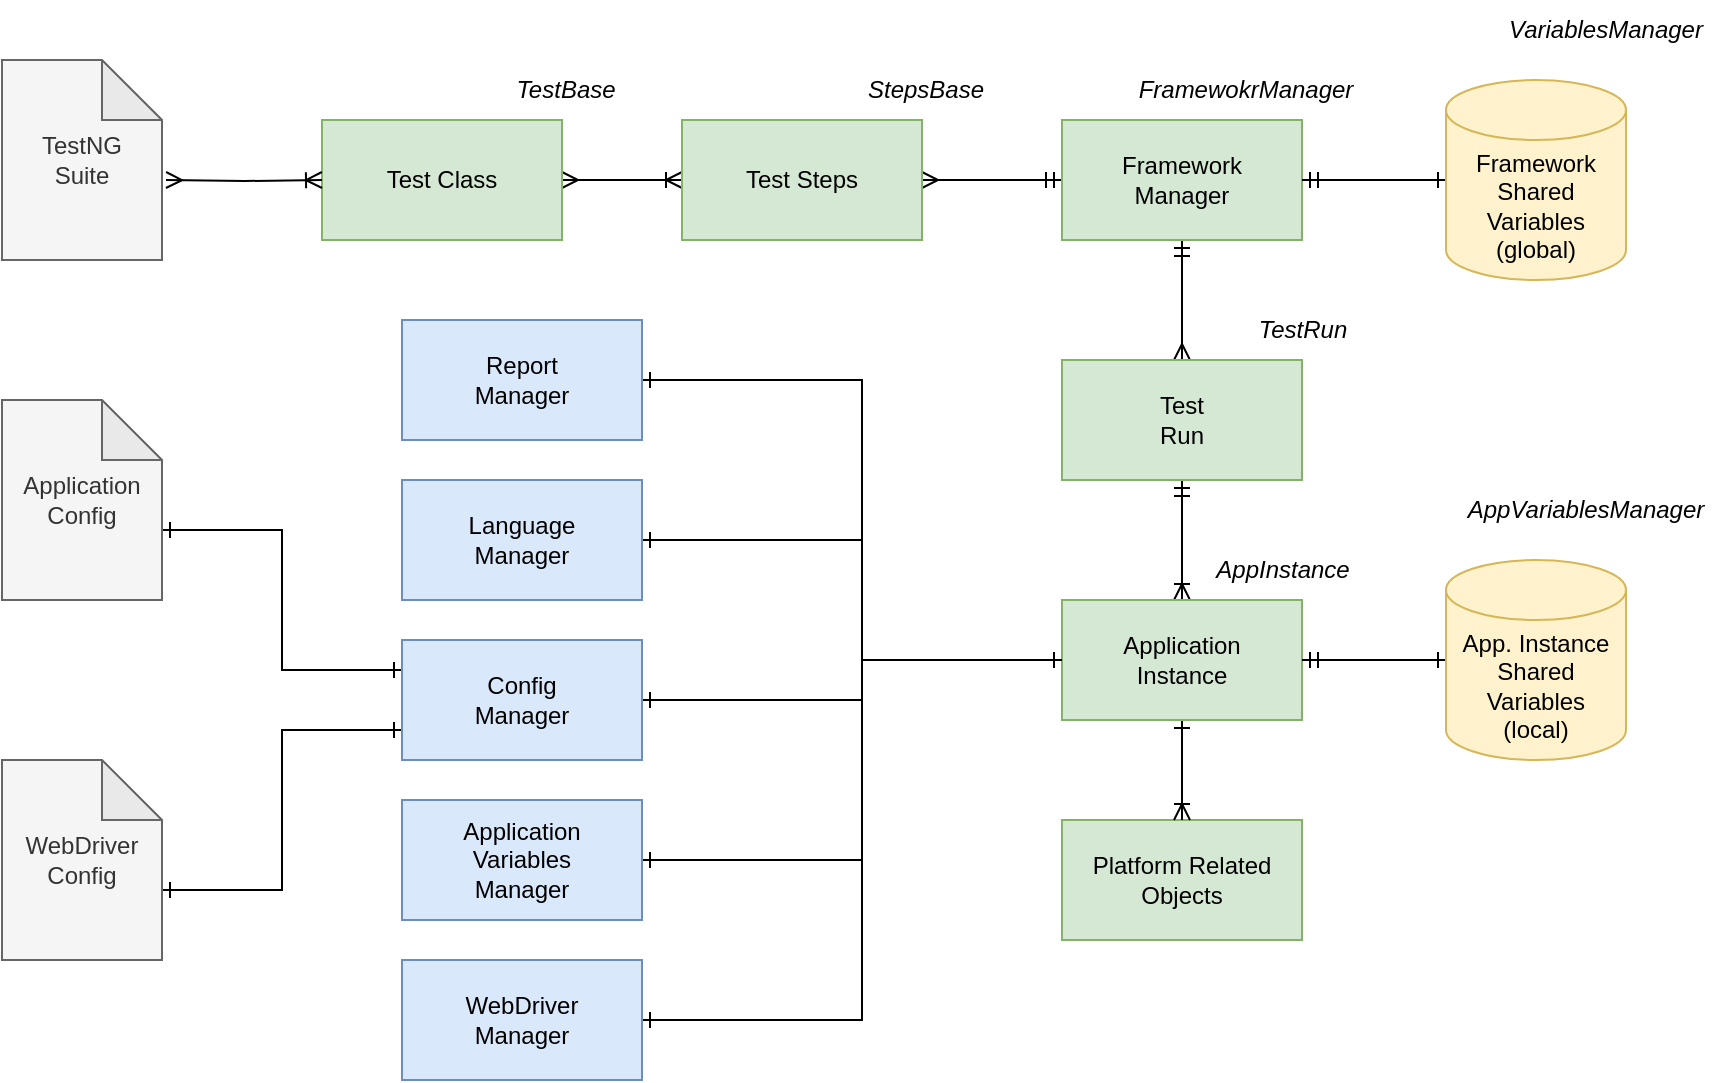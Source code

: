 <mxfile version="18.0.6" type="device"><diagram id="NZZXLSg9WwHQVEMbgklf" name="Stránka-1"><mxGraphModel dx="2062" dy="1217" grid="1" gridSize="10" guides="1" tooltips="1" connect="1" arrows="1" fold="1" page="1" pageScale="1" pageWidth="827" pageHeight="1169" math="0" shadow="0"><root><mxCell id="0"/><mxCell id="1" parent="0"/><mxCell id="xwY3IiYfJ2f7T2cROg8p-15" style="edgeStyle=orthogonalEdgeStyle;rounded=0;orthogonalLoop=1;jettySize=auto;html=1;exitX=1;exitY=0.5;exitDx=0;exitDy=0;startArrow=ERmany;startFill=0;endArrow=ERoneToMany;endFill=0;" parent="1" source="xwY3IiYfJ2f7T2cROg8p-1" target="xwY3IiYfJ2f7T2cROg8p-3" edge="1"><mxGeometry relative="1" as="geometry"/></mxCell><mxCell id="xwY3IiYfJ2f7T2cROg8p-1" value="Test Class" style="rounded=0;whiteSpace=wrap;html=1;fillColor=#d5e8d4;strokeColor=#82b366;" parent="1" vertex="1"><mxGeometry x="248" y="190" width="120" height="60" as="geometry"/></mxCell><mxCell id="xwY3IiYfJ2f7T2cROg8p-42" style="edgeStyle=orthogonalEdgeStyle;rounded=0;orthogonalLoop=1;jettySize=auto;html=1;startArrow=ERmany;startFill=0;endArrow=ERoneToMany;endFill=0;" parent="1" target="xwY3IiYfJ2f7T2cROg8p-1" edge="1"><mxGeometry relative="1" as="geometry"><mxPoint x="170" y="220" as="sourcePoint"/></mxGeometry></mxCell><mxCell id="xwY3IiYfJ2f7T2cROg8p-2" value="TestNG&lt;br&gt;Suite" style="shape=note;whiteSpace=wrap;html=1;backgroundOutline=1;darkOpacity=0.05;fillColor=#f5f5f5;fontColor=#333333;strokeColor=#666666;" parent="1" vertex="1"><mxGeometry x="88" y="160" width="80" height="100" as="geometry"/></mxCell><mxCell id="xwY3IiYfJ2f7T2cROg8p-16" style="edgeStyle=orthogonalEdgeStyle;rounded=0;orthogonalLoop=1;jettySize=auto;html=1;exitX=1;exitY=0.5;exitDx=0;exitDy=0;endArrow=ERmandOne;endFill=0;startArrow=ERmany;startFill=0;" parent="1" source="xwY3IiYfJ2f7T2cROg8p-3" target="xwY3IiYfJ2f7T2cROg8p-7" edge="1"><mxGeometry relative="1" as="geometry"/></mxCell><mxCell id="xwY3IiYfJ2f7T2cROg8p-3" value="Test Steps" style="rounded=0;whiteSpace=wrap;html=1;fillColor=#d5e8d4;strokeColor=#82b366;" parent="1" vertex="1"><mxGeometry x="428" y="190" width="120" height="60" as="geometry"/></mxCell><mxCell id="xwY3IiYfJ2f7T2cROg8p-4" value="Platform Related Objects" style="rounded=0;whiteSpace=wrap;html=1;fillColor=#d5e8d4;strokeColor=#82b366;" parent="1" vertex="1"><mxGeometry x="618" y="540" width="120" height="60" as="geometry"/></mxCell><mxCell id="xwY3IiYfJ2f7T2cROg8p-21" style="edgeStyle=orthogonalEdgeStyle;rounded=0;orthogonalLoop=1;jettySize=auto;html=1;exitX=0;exitY=0;exitDx=80;exitDy=65;exitPerimeter=0;entryX=0;entryY=0.25;entryDx=0;entryDy=0;startArrow=ERone;startFill=0;endArrow=ERone;endFill=0;" parent="1" source="xwY3IiYfJ2f7T2cROg8p-5" target="xwY3IiYfJ2f7T2cROg8p-13" edge="1"><mxGeometry relative="1" as="geometry"/></mxCell><mxCell id="xwY3IiYfJ2f7T2cROg8p-5" value="Application&lt;br&gt;Config" style="shape=note;whiteSpace=wrap;html=1;backgroundOutline=1;darkOpacity=0.05;fillColor=#f5f5f5;fontColor=#333333;strokeColor=#666666;" parent="1" vertex="1"><mxGeometry x="88" y="330" width="80" height="100" as="geometry"/></mxCell><mxCell id="xwY3IiYfJ2f7T2cROg8p-20" style="edgeStyle=orthogonalEdgeStyle;rounded=0;orthogonalLoop=1;jettySize=auto;html=1;exitX=0;exitY=0;exitDx=80;exitDy=65;exitPerimeter=0;entryX=0;entryY=0.75;entryDx=0;entryDy=0;startArrow=ERone;startFill=0;endArrow=ERone;endFill=0;" parent="1" source="xwY3IiYfJ2f7T2cROg8p-6" target="xwY3IiYfJ2f7T2cROg8p-13" edge="1"><mxGeometry relative="1" as="geometry"/></mxCell><mxCell id="xwY3IiYfJ2f7T2cROg8p-6" value="WebDriver&lt;br&gt;Config" style="shape=note;whiteSpace=wrap;html=1;backgroundOutline=1;darkOpacity=0.05;fillColor=#f5f5f5;fontColor=#333333;strokeColor=#666666;" parent="1" vertex="1"><mxGeometry x="88" y="510" width="80" height="100" as="geometry"/></mxCell><mxCell id="xwY3IiYfJ2f7T2cROg8p-17" style="edgeStyle=orthogonalEdgeStyle;rounded=0;orthogonalLoop=1;jettySize=auto;html=1;exitX=0.5;exitY=1;exitDx=0;exitDy=0;entryX=0.5;entryY=0;entryDx=0;entryDy=0;startArrow=ERmandOne;startFill=0;endArrow=ERmany;endFill=0;" parent="1" source="xwY3IiYfJ2f7T2cROg8p-7" target="xwY3IiYfJ2f7T2cROg8p-8" edge="1"><mxGeometry relative="1" as="geometry"/></mxCell><mxCell id="xwY3IiYfJ2f7T2cROg8p-7" value="Framework&lt;br&gt;Manager" style="rounded=0;whiteSpace=wrap;html=1;fillColor=#d5e8d4;strokeColor=#82b366;" parent="1" vertex="1"><mxGeometry x="618" y="190" width="120" height="60" as="geometry"/></mxCell><mxCell id="xwY3IiYfJ2f7T2cROg8p-18" style="edgeStyle=orthogonalEdgeStyle;rounded=0;orthogonalLoop=1;jettySize=auto;html=1;exitX=0.5;exitY=1;exitDx=0;exitDy=0;entryX=0.5;entryY=0;entryDx=0;entryDy=0;endArrow=ERoneToMany;endFill=0;startArrow=ERmandOne;startFill=0;" parent="1" source="xwY3IiYfJ2f7T2cROg8p-8" target="xwY3IiYfJ2f7T2cROg8p-9" edge="1"><mxGeometry relative="1" as="geometry"/></mxCell><mxCell id="xwY3IiYfJ2f7T2cROg8p-8" value="Test&lt;br&gt;Run" style="rounded=0;whiteSpace=wrap;html=1;fillColor=#d5e8d4;strokeColor=#82b366;" parent="1" vertex="1"><mxGeometry x="618" y="310" width="120" height="60" as="geometry"/></mxCell><mxCell id="xwY3IiYfJ2f7T2cROg8p-19" style="edgeStyle=orthogonalEdgeStyle;rounded=0;orthogonalLoop=1;jettySize=auto;html=1;exitX=0.5;exitY=1;exitDx=0;exitDy=0;entryX=0.5;entryY=0;entryDx=0;entryDy=0;endArrow=ERoneToMany;endFill=0;startArrow=ERone;startFill=0;" parent="1" source="xwY3IiYfJ2f7T2cROg8p-9" target="xwY3IiYfJ2f7T2cROg8p-4" edge="1"><mxGeometry relative="1" as="geometry"/></mxCell><mxCell id="xwY3IiYfJ2f7T2cROg8p-9" value="Application&lt;br&gt;Instance" style="rounded=0;whiteSpace=wrap;html=1;fillColor=#d5e8d4;strokeColor=#82b366;" parent="1" vertex="1"><mxGeometry x="618" y="430" width="120" height="60" as="geometry"/></mxCell><mxCell id="xwY3IiYfJ2f7T2cROg8p-28" style="edgeStyle=orthogonalEdgeStyle;rounded=0;orthogonalLoop=1;jettySize=auto;html=1;exitX=1;exitY=0.5;exitDx=0;exitDy=0;startArrow=ERone;startFill=0;endArrow=none;endFill=0;" parent="1" source="xwY3IiYfJ2f7T2cROg8p-10" edge="1"><mxGeometry relative="1" as="geometry"><mxPoint x="618" y="460" as="targetPoint"/><Array as="points"><mxPoint x="518" y="400"/><mxPoint x="518" y="460"/></Array></mxGeometry></mxCell><mxCell id="xwY3IiYfJ2f7T2cROg8p-10" value="Language&lt;br&gt;Manager" style="rounded=0;whiteSpace=wrap;html=1;" parent="1" vertex="1"><mxGeometry x="288" y="370" width="120" height="60" as="geometry"/></mxCell><mxCell id="xwY3IiYfJ2f7T2cROg8p-30" style="edgeStyle=orthogonalEdgeStyle;rounded=0;orthogonalLoop=1;jettySize=auto;html=1;exitX=1;exitY=0.5;exitDx=0;exitDy=0;startArrow=ERone;startFill=0;endArrow=none;endFill=0;" parent="1" source="xwY3IiYfJ2f7T2cROg8p-11" edge="1"><mxGeometry relative="1" as="geometry"><mxPoint x="618" y="460" as="targetPoint"/><Array as="points"><mxPoint x="518" y="560"/><mxPoint x="518" y="460"/></Array></mxGeometry></mxCell><mxCell id="xwY3IiYfJ2f7T2cROg8p-11" value="Application&lt;br&gt;Variables&lt;br&gt;Manager" style="rounded=0;whiteSpace=wrap;html=1;" parent="1" vertex="1"><mxGeometry x="288" y="530" width="120" height="60" as="geometry"/></mxCell><mxCell id="xwY3IiYfJ2f7T2cROg8p-31" style="edgeStyle=orthogonalEdgeStyle;rounded=0;orthogonalLoop=1;jettySize=auto;html=1;exitX=1;exitY=0.5;exitDx=0;exitDy=0;entryX=0;entryY=0.5;entryDx=0;entryDy=0;startArrow=ERone;startFill=0;endArrow=none;endFill=0;" parent="1" source="xwY3IiYfJ2f7T2cROg8p-12" target="xwY3IiYfJ2f7T2cROg8p-9" edge="1"><mxGeometry relative="1" as="geometry"><Array as="points"><mxPoint x="518" y="640"/><mxPoint x="518" y="460"/></Array></mxGeometry></mxCell><mxCell id="xwY3IiYfJ2f7T2cROg8p-12" value="WebDriver&lt;br&gt;Manager" style="rounded=0;whiteSpace=wrap;html=1;fillColor=#dae8fc;strokeColor=#6c8ebf;" parent="1" vertex="1"><mxGeometry x="288" y="610" width="120" height="60" as="geometry"/></mxCell><mxCell id="xwY3IiYfJ2f7T2cROg8p-29" style="edgeStyle=orthogonalEdgeStyle;rounded=0;orthogonalLoop=1;jettySize=auto;html=1;exitX=1;exitY=0.5;exitDx=0;exitDy=0;startArrow=ERone;startFill=0;endArrow=ERone;endFill=0;" parent="1" source="xwY3IiYfJ2f7T2cROg8p-13" edge="1"><mxGeometry relative="1" as="geometry"><mxPoint x="618" y="460" as="targetPoint"/><Array as="points"><mxPoint x="518" y="480"/><mxPoint x="518" y="460"/></Array></mxGeometry></mxCell><mxCell id="xwY3IiYfJ2f7T2cROg8p-13" value="Config&lt;br&gt;Manager" style="rounded=0;whiteSpace=wrap;html=1;" parent="1" vertex="1"><mxGeometry x="288" y="450" width="120" height="60" as="geometry"/></mxCell><mxCell id="xwY3IiYfJ2f7T2cROg8p-27" style="edgeStyle=orthogonalEdgeStyle;rounded=0;orthogonalLoop=1;jettySize=auto;html=1;exitX=1;exitY=0.5;exitDx=0;exitDy=0;entryX=0;entryY=0.5;entryDx=0;entryDy=0;startArrow=ERone;startFill=0;endArrow=none;endFill=0;" parent="1" source="xwY3IiYfJ2f7T2cROg8p-26" target="xwY3IiYfJ2f7T2cROg8p-9" edge="1"><mxGeometry relative="1" as="geometry"><Array as="points"><mxPoint x="518" y="320"/><mxPoint x="518" y="460"/></Array></mxGeometry></mxCell><mxCell id="xwY3IiYfJ2f7T2cROg8p-26" value="Report&lt;br&gt;Manager" style="rounded=0;whiteSpace=wrap;html=1;" parent="1" vertex="1"><mxGeometry x="288" y="290" width="120" height="60" as="geometry"/></mxCell><mxCell id="xwY3IiYfJ2f7T2cROg8p-35" style="edgeStyle=orthogonalEdgeStyle;rounded=0;orthogonalLoop=1;jettySize=auto;html=1;exitX=0;exitY=0.5;exitDx=0;exitDy=0;exitPerimeter=0;endArrow=ERmandOne;endFill=0;startArrow=ERone;startFill=0;" parent="1" source="xwY3IiYfJ2f7T2cROg8p-32" target="xwY3IiYfJ2f7T2cROg8p-7" edge="1"><mxGeometry relative="1" as="geometry"/></mxCell><mxCell id="xwY3IiYfJ2f7T2cROg8p-32" value="Framework&lt;br&gt;Shared Variables&lt;br&gt;(global)" style="shape=cylinder3;whiteSpace=wrap;html=1;boundedLbl=1;backgroundOutline=1;size=15;fillColor=#fff2cc;strokeColor=#d6b656;" parent="1" vertex="1"><mxGeometry x="810" y="170" width="90" height="100" as="geometry"/></mxCell><mxCell id="xwY3IiYfJ2f7T2cROg8p-36" style="edgeStyle=orthogonalEdgeStyle;rounded=0;orthogonalLoop=1;jettySize=auto;html=1;exitX=0;exitY=0.5;exitDx=0;exitDy=0;exitPerimeter=0;startArrow=ERone;startFill=0;endArrow=ERmandOne;endFill=0;entryX=1;entryY=0.5;entryDx=0;entryDy=0;" parent="1" source="xwY3IiYfJ2f7T2cROg8p-33" target="xwY3IiYfJ2f7T2cROg8p-9" edge="1"><mxGeometry relative="1" as="geometry"><mxPoint x="780" y="440" as="targetPoint"/></mxGeometry></mxCell><mxCell id="xwY3IiYfJ2f7T2cROg8p-33" value="App. Instance&lt;br&gt;Shared&lt;br&gt;Variables&lt;br&gt;(local)" style="shape=cylinder3;whiteSpace=wrap;html=1;boundedLbl=1;backgroundOutline=1;size=15;fillColor=#fff2cc;strokeColor=#d6b656;" parent="1" vertex="1"><mxGeometry x="810" y="410" width="90" height="100" as="geometry"/></mxCell><mxCell id="xwY3IiYfJ2f7T2cROg8p-37" value="Report&lt;br&gt;Manager" style="rounded=0;whiteSpace=wrap;html=1;fillColor=#dae8fc;strokeColor=#6c8ebf;" parent="1" vertex="1"><mxGeometry x="288" y="290" width="120" height="60" as="geometry"/></mxCell><mxCell id="xwY3IiYfJ2f7T2cROg8p-38" value="Language&lt;br&gt;Manager" style="rounded=0;whiteSpace=wrap;html=1;fillColor=#dae8fc;strokeColor=#6c8ebf;" parent="1" vertex="1"><mxGeometry x="288" y="370" width="120" height="60" as="geometry"/></mxCell><mxCell id="xwY3IiYfJ2f7T2cROg8p-39" value="Config&lt;br&gt;Manager" style="rounded=0;whiteSpace=wrap;html=1;fillColor=#dae8fc;strokeColor=#6c8ebf;" parent="1" vertex="1"><mxGeometry x="288" y="450" width="120" height="60" as="geometry"/></mxCell><mxCell id="xwY3IiYfJ2f7T2cROg8p-40" value="Application&lt;br&gt;Variables&lt;br&gt;Manager" style="rounded=0;whiteSpace=wrap;html=1;fillColor=#dae8fc;strokeColor=#6c8ebf;" parent="1" vertex="1"><mxGeometry x="288" y="530" width="120" height="60" as="geometry"/></mxCell><mxCell id="AVQmsIC2OH1c2RvDP-3_-1" value="&lt;i&gt;TestBase&lt;/i&gt;" style="text;html=1;strokeColor=none;fillColor=none;align=center;verticalAlign=middle;whiteSpace=wrap;rounded=0;" vertex="1" parent="1"><mxGeometry x="340" y="160" width="60" height="30" as="geometry"/></mxCell><mxCell id="AVQmsIC2OH1c2RvDP-3_-2" value="&lt;i&gt;StepsBase&lt;/i&gt;" style="text;html=1;strokeColor=none;fillColor=none;align=center;verticalAlign=middle;whiteSpace=wrap;rounded=0;" vertex="1" parent="1"><mxGeometry x="520" y="160" width="60" height="30" as="geometry"/></mxCell><mxCell id="AVQmsIC2OH1c2RvDP-3_-3" value="&lt;i&gt;FramewokrManager&lt;/i&gt;" style="text;html=1;strokeColor=none;fillColor=none;align=center;verticalAlign=middle;whiteSpace=wrap;rounded=0;" vertex="1" parent="1"><mxGeometry x="650" y="160" width="120" height="30" as="geometry"/></mxCell><mxCell id="AVQmsIC2OH1c2RvDP-3_-4" value="&lt;i&gt;TestRun&lt;/i&gt;" style="text;html=1;strokeColor=none;fillColor=none;align=center;verticalAlign=middle;whiteSpace=wrap;rounded=0;" vertex="1" parent="1"><mxGeometry x="710" y="280" width="57" height="30" as="geometry"/></mxCell><mxCell id="AVQmsIC2OH1c2RvDP-3_-5" value="&lt;i&gt;AppInstance&lt;/i&gt;" style="text;html=1;strokeColor=none;fillColor=none;align=center;verticalAlign=middle;whiteSpace=wrap;rounded=0;" vertex="1" parent="1"><mxGeometry x="700" y="400" width="57" height="30" as="geometry"/></mxCell><mxCell id="AVQmsIC2OH1c2RvDP-3_-6" value="&lt;i&gt;VariablesManager&lt;/i&gt;" style="text;html=1;strokeColor=none;fillColor=none;align=center;verticalAlign=middle;whiteSpace=wrap;rounded=0;" vertex="1" parent="1"><mxGeometry x="830" y="130" width="120" height="30" as="geometry"/></mxCell><mxCell id="AVQmsIC2OH1c2RvDP-3_-7" value="&lt;i&gt;AppVariablesManager&lt;/i&gt;" style="text;html=1;strokeColor=none;fillColor=none;align=center;verticalAlign=middle;whiteSpace=wrap;rounded=0;" vertex="1" parent="1"><mxGeometry x="820" y="370" width="120" height="30" as="geometry"/></mxCell></root></mxGraphModel></diagram></mxfile>